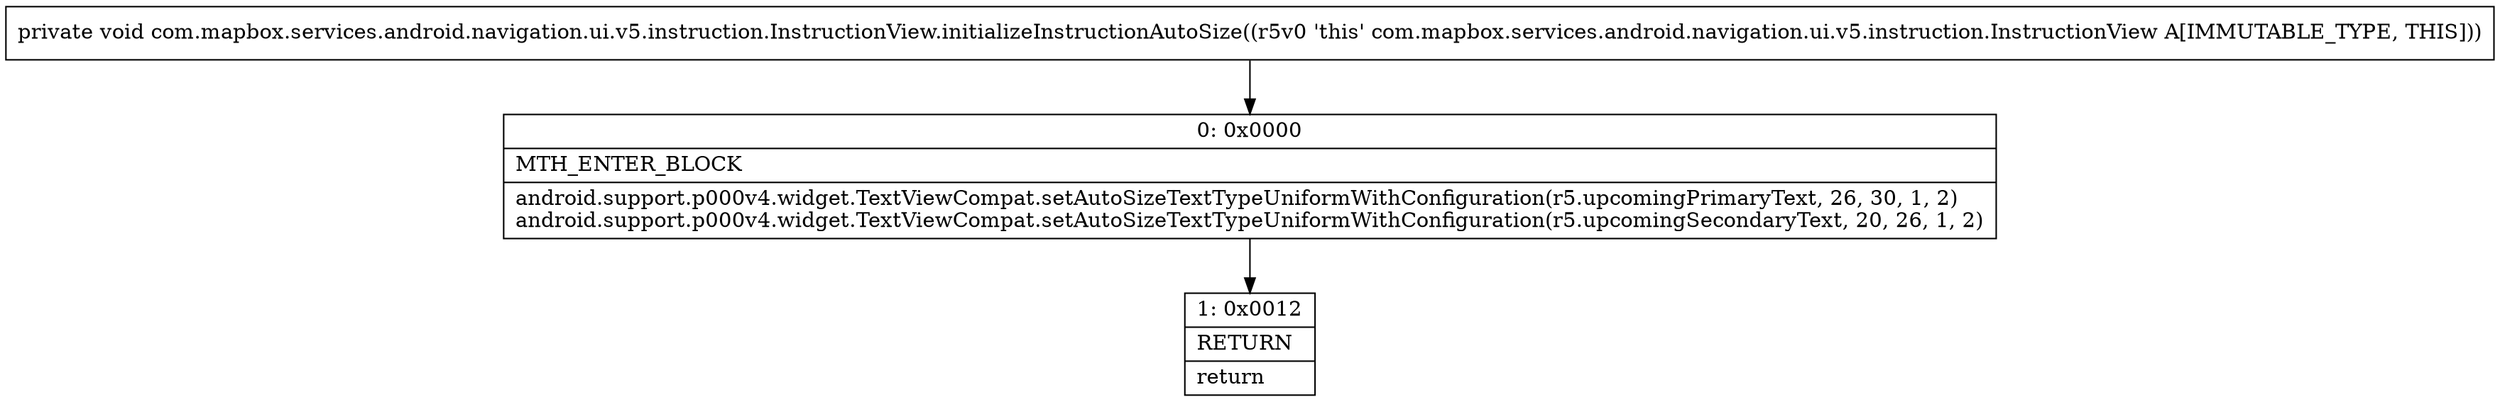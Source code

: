 digraph "CFG forcom.mapbox.services.android.navigation.ui.v5.instruction.InstructionView.initializeInstructionAutoSize()V" {
Node_0 [shape=record,label="{0\:\ 0x0000|MTH_ENTER_BLOCK\l|android.support.p000v4.widget.TextViewCompat.setAutoSizeTextTypeUniformWithConfiguration(r5.upcomingPrimaryText, 26, 30, 1, 2)\landroid.support.p000v4.widget.TextViewCompat.setAutoSizeTextTypeUniformWithConfiguration(r5.upcomingSecondaryText, 20, 26, 1, 2)\l}"];
Node_1 [shape=record,label="{1\:\ 0x0012|RETURN\l|return\l}"];
MethodNode[shape=record,label="{private void com.mapbox.services.android.navigation.ui.v5.instruction.InstructionView.initializeInstructionAutoSize((r5v0 'this' com.mapbox.services.android.navigation.ui.v5.instruction.InstructionView A[IMMUTABLE_TYPE, THIS])) }"];
MethodNode -> Node_0;
Node_0 -> Node_1;
}

